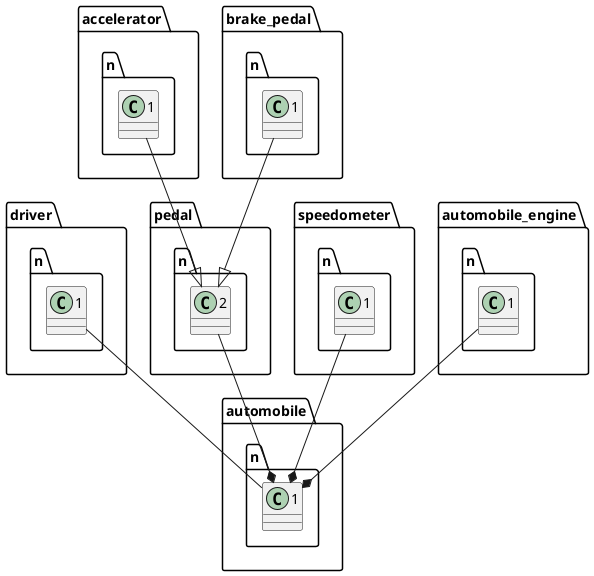 @startuml
class driver.n.1{
}
class pedal.n.2{
}
class accelerator.n.1 {
}
class brake_pedal.n.1{
}
class speedometer.n.1{
}
class automobile_engine.n.1{
}
class automobile.n.1{

}
driver.n.1 -- automobile.n.1
pedal.n.2 --* automobile.n.1
automobile_engine.n.1 --* automobile.n.1 
accelerator.n.1 --|> pedal.n.2
brake_pedal.n.1 --|> pedal.n.2
speedometer.n.1 --* automobile.n.1
@enduml